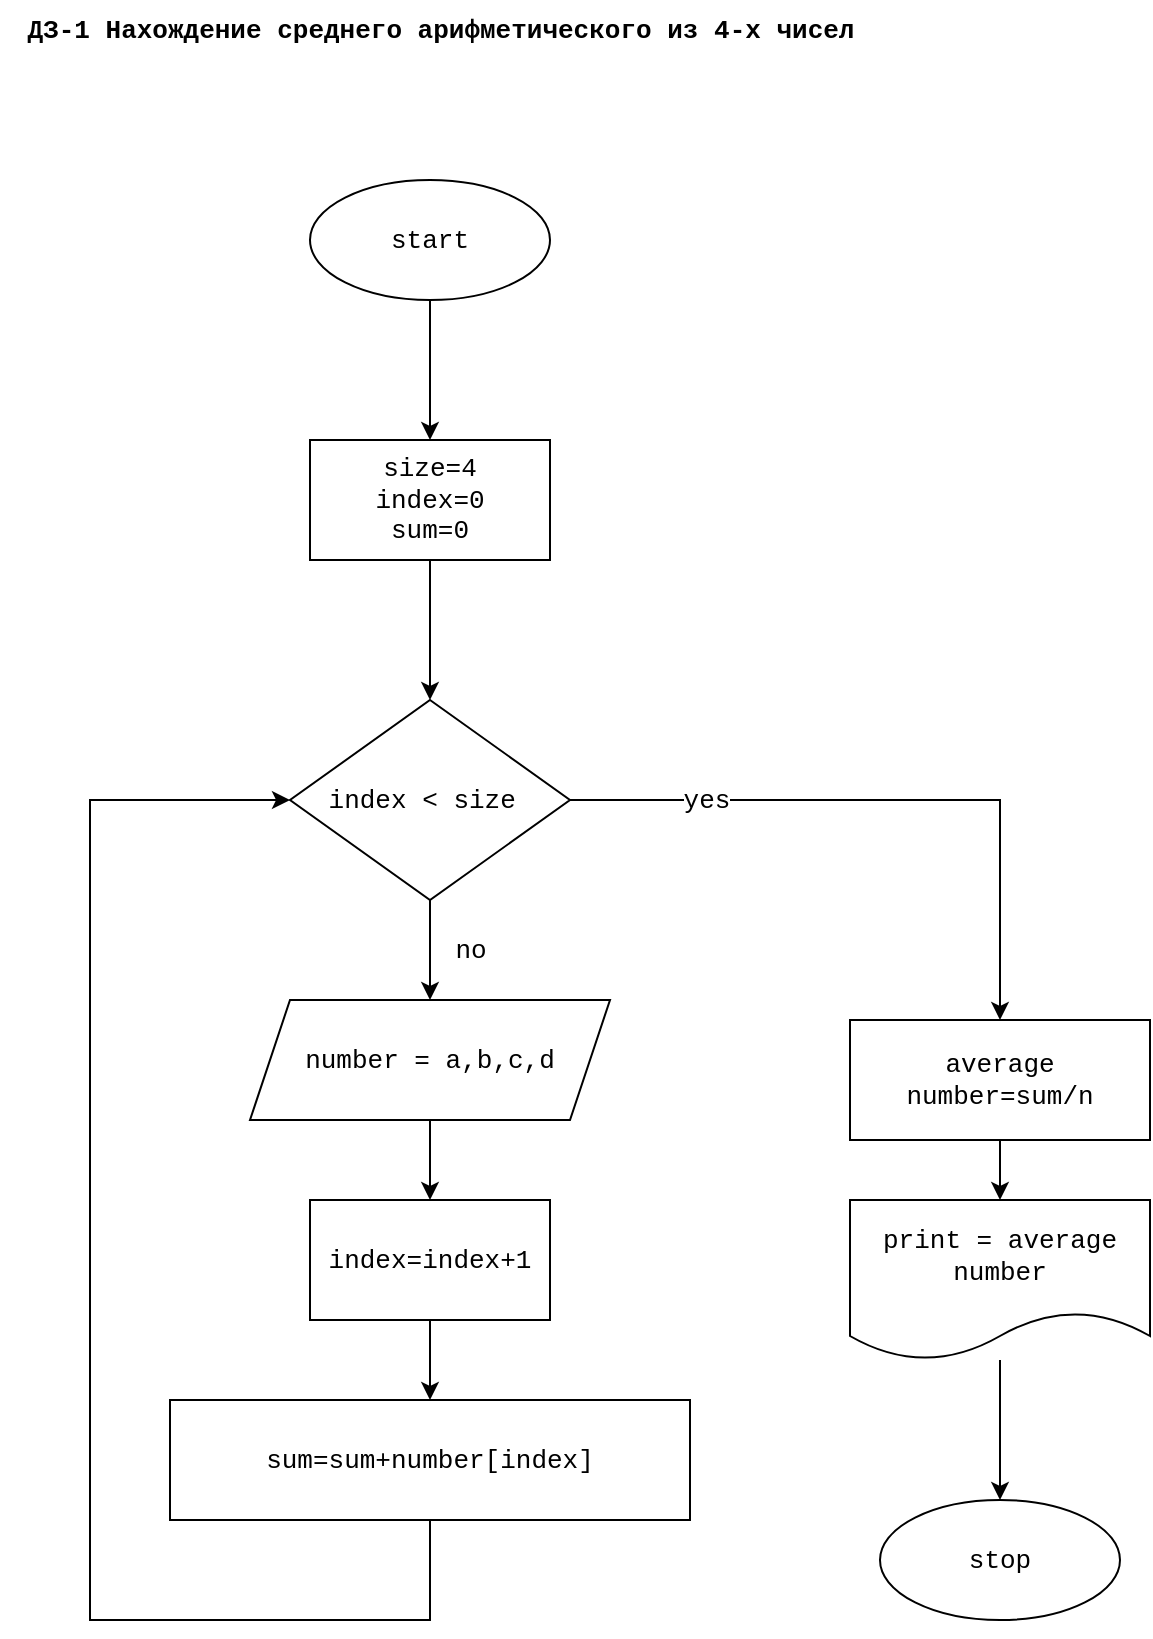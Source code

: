<mxfile version="20.6.0" type="github">
  <diagram id="PMgIvLA4cq7B3kXyZCFW" name="Страница 1">
    <mxGraphModel dx="1151" dy="668" grid="1" gridSize="10" guides="1" tooltips="1" connect="1" arrows="1" fold="1" page="1" pageScale="1" pageWidth="1169" pageHeight="1654" math="0" shadow="0">
      <root>
        <mxCell id="0" />
        <mxCell id="1" parent="0" />
        <mxCell id="P6CMftSpUowUVF516odp-1" value="ДЗ-1 Нахождение&amp;nbsp;среднего арифметического из 4-х чисел" style="text;html=1;align=center;verticalAlign=middle;resizable=0;points=[];autosize=1;strokeColor=none;fillColor=none;fontFamily=Courier New;fontStyle=1;fontSize=13;" vertex="1" parent="1">
          <mxGeometry x="315" y="30" width="440" height="30" as="geometry" />
        </mxCell>
        <mxCell id="P6CMftSpUowUVF516odp-8" style="edgeStyle=orthogonalEdgeStyle;rounded=0;orthogonalLoop=1;jettySize=auto;html=1;fontFamily=Courier New;fontSize=13;" edge="1" parent="1" source="P6CMftSpUowUVF516odp-2">
          <mxGeometry relative="1" as="geometry">
            <mxPoint x="530" y="250" as="targetPoint" />
          </mxGeometry>
        </mxCell>
        <mxCell id="P6CMftSpUowUVF516odp-2" value="start" style="ellipse;whiteSpace=wrap;html=1;fontFamily=Courier New;fontSize=13;" vertex="1" parent="1">
          <mxGeometry x="470" y="120" width="120" height="60" as="geometry" />
        </mxCell>
        <mxCell id="P6CMftSpUowUVF516odp-5" style="edgeStyle=orthogonalEdgeStyle;rounded=0;orthogonalLoop=1;jettySize=auto;html=1;exitX=0.5;exitY=1;exitDx=0;exitDy=0;fontFamily=Courier New;fontSize=13;" edge="1" parent="1" source="P6CMftSpUowUVF516odp-2" target="P6CMftSpUowUVF516odp-2">
          <mxGeometry relative="1" as="geometry" />
        </mxCell>
        <mxCell id="P6CMftSpUowUVF516odp-20" style="edgeStyle=orthogonalEdgeStyle;rounded=0;orthogonalLoop=1;jettySize=auto;html=1;fontFamily=Courier New;fontSize=13;entryX=0.5;entryY=0;entryDx=0;entryDy=0;" edge="1" parent="1" source="P6CMftSpUowUVF516odp-14" target="P6CMftSpUowUVF516odp-21">
          <mxGeometry relative="1" as="geometry">
            <mxPoint x="810.0" y="550" as="targetPoint" />
          </mxGeometry>
        </mxCell>
        <mxCell id="P6CMftSpUowUVF516odp-55" value="yes" style="edgeLabel;html=1;align=center;verticalAlign=middle;resizable=0;points=[];fontSize=13;fontFamily=Courier New;" vertex="1" connectable="0" parent="P6CMftSpUowUVF516odp-20">
          <mxGeometry x="-0.707" y="3" relative="1" as="geometry">
            <mxPoint x="20" y="3" as="offset" />
          </mxGeometry>
        </mxCell>
        <mxCell id="P6CMftSpUowUVF516odp-48" value="" style="edgeStyle=orthogonalEdgeStyle;rounded=0;orthogonalLoop=1;jettySize=auto;html=1;fontFamily=Courier New;fontSize=13;" edge="1" parent="1" source="P6CMftSpUowUVF516odp-14" target="P6CMftSpUowUVF516odp-47">
          <mxGeometry relative="1" as="geometry" />
        </mxCell>
        <mxCell id="P6CMftSpUowUVF516odp-14" value="index &amp;lt; size&amp;nbsp;" style="rhombus;whiteSpace=wrap;html=1;fontSize=13;fontFamily=Courier New;rounded=0;" vertex="1" parent="1">
          <mxGeometry x="460" y="380" width="140" height="100" as="geometry" />
        </mxCell>
        <mxCell id="P6CMftSpUowUVF516odp-44" value="" style="edgeStyle=orthogonalEdgeStyle;rounded=0;orthogonalLoop=1;jettySize=auto;html=1;fontFamily=Courier New;fontSize=13;" edge="1" parent="1" source="P6CMftSpUowUVF516odp-21" target="P6CMftSpUowUVF516odp-43">
          <mxGeometry relative="1" as="geometry" />
        </mxCell>
        <mxCell id="P6CMftSpUowUVF516odp-21" value="average number=sum/n" style="whiteSpace=wrap;html=1;fontFamily=Courier New;fontSize=13;" vertex="1" parent="1">
          <mxGeometry x="740" y="540" width="150" height="60" as="geometry" />
        </mxCell>
        <mxCell id="P6CMftSpUowUVF516odp-37" style="edgeStyle=orthogonalEdgeStyle;rounded=0;orthogonalLoop=1;jettySize=auto;html=1;fontFamily=Courier New;fontSize=13;" edge="1" parent="1" source="P6CMftSpUowUVF516odp-36" target="P6CMftSpUowUVF516odp-14">
          <mxGeometry relative="1" as="geometry" />
        </mxCell>
        <mxCell id="P6CMftSpUowUVF516odp-36" value="size=4&lt;br style=&quot;font-size: 13px;&quot;&gt;index=0&lt;br style=&quot;font-size: 13px;&quot;&gt;sum=0" style="whiteSpace=wrap;html=1;fontFamily=Courier New;fontSize=13;" vertex="1" parent="1">
          <mxGeometry x="470" y="250" width="120" height="60" as="geometry" />
        </mxCell>
        <mxCell id="P6CMftSpUowUVF516odp-52" style="edgeStyle=orthogonalEdgeStyle;rounded=0;orthogonalLoop=1;jettySize=auto;html=1;entryX=0.5;entryY=0;entryDx=0;entryDy=0;fontFamily=Courier New;fontSize=13;" edge="1" parent="1" source="P6CMftSpUowUVF516odp-38" target="P6CMftSpUowUVF516odp-40">
          <mxGeometry relative="1" as="geometry">
            <mxPoint x="530" y="720" as="targetPoint" />
          </mxGeometry>
        </mxCell>
        <mxCell id="P6CMftSpUowUVF516odp-38" value="index=index+1" style="whiteSpace=wrap;html=1;fontSize=13;fontFamily=Courier New;rounded=0;" vertex="1" parent="1">
          <mxGeometry x="470" y="630" width="120" height="60" as="geometry" />
        </mxCell>
        <mxCell id="P6CMftSpUowUVF516odp-42" style="edgeStyle=orthogonalEdgeStyle;rounded=0;orthogonalLoop=1;jettySize=auto;html=1;fontFamily=Courier New;fontSize=13;entryX=0;entryY=0.5;entryDx=0;entryDy=0;" edge="1" parent="1" source="P6CMftSpUowUVF516odp-40" target="P6CMftSpUowUVF516odp-14">
          <mxGeometry relative="1" as="geometry">
            <mxPoint x="480" y="430" as="targetPoint" />
            <Array as="points">
              <mxPoint x="530" y="840" />
              <mxPoint x="360" y="840" />
              <mxPoint x="360" y="430" />
            </Array>
          </mxGeometry>
        </mxCell>
        <mxCell id="P6CMftSpUowUVF516odp-40" value="sum=sum+number[index]" style="whiteSpace=wrap;html=1;fontSize=13;fontFamily=Courier New;rounded=0;" vertex="1" parent="1">
          <mxGeometry x="400" y="730" width="260" height="60" as="geometry" />
        </mxCell>
        <mxCell id="P6CMftSpUowUVF516odp-46" value="" style="edgeStyle=orthogonalEdgeStyle;rounded=0;orthogonalLoop=1;jettySize=auto;html=1;fontFamily=Courier New;fontSize=13;" edge="1" parent="1" source="P6CMftSpUowUVF516odp-43" target="P6CMftSpUowUVF516odp-45">
          <mxGeometry relative="1" as="geometry" />
        </mxCell>
        <mxCell id="P6CMftSpUowUVF516odp-43" value="print = average number" style="shape=document;whiteSpace=wrap;html=1;boundedLbl=1;fontSize=13;fontFamily=Courier New;" vertex="1" parent="1">
          <mxGeometry x="740" y="630" width="150" height="80" as="geometry" />
        </mxCell>
        <mxCell id="P6CMftSpUowUVF516odp-45" value="stop" style="ellipse;whiteSpace=wrap;html=1;fontSize=13;fontFamily=Courier New;" vertex="1" parent="1">
          <mxGeometry x="755" y="780" width="120" height="60" as="geometry" />
        </mxCell>
        <mxCell id="P6CMftSpUowUVF516odp-49" style="edgeStyle=orthogonalEdgeStyle;rounded=0;orthogonalLoop=1;jettySize=auto;html=1;entryX=0.5;entryY=0;entryDx=0;entryDy=0;fontFamily=Courier New;fontSize=13;" edge="1" parent="1" source="P6CMftSpUowUVF516odp-47" target="P6CMftSpUowUVF516odp-38">
          <mxGeometry relative="1" as="geometry" />
        </mxCell>
        <mxCell id="P6CMftSpUowUVF516odp-47" value="number = a,b,c,d" style="shape=parallelogram;perimeter=parallelogramPerimeter;whiteSpace=wrap;html=1;fixedSize=1;fontSize=13;fontFamily=Courier New;rounded=0;" vertex="1" parent="1">
          <mxGeometry x="440" y="530" width="180" height="60" as="geometry" />
        </mxCell>
        <mxCell id="P6CMftSpUowUVF516odp-54" value="no" style="text;html=1;align=center;verticalAlign=middle;resizable=0;points=[];autosize=1;strokeColor=none;fillColor=none;fontSize=13;fontFamily=Courier New;" vertex="1" parent="1">
          <mxGeometry x="530" y="490" width="40" height="30" as="geometry" />
        </mxCell>
      </root>
    </mxGraphModel>
  </diagram>
</mxfile>
